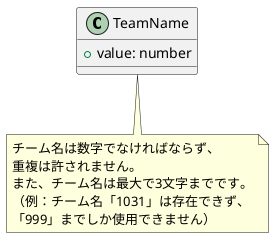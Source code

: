 @startuml TeamName

class "TeamName" as TeamName {
    + value: number
}

note bottom of TeamName
  チーム名は数字でなければならず、
  重複は許されません。
  また、チーム名は最大で3文字までです。
  （例：チーム名「1031」は存在できず、
  「999」までしか使用できません）
end note

@enduml
